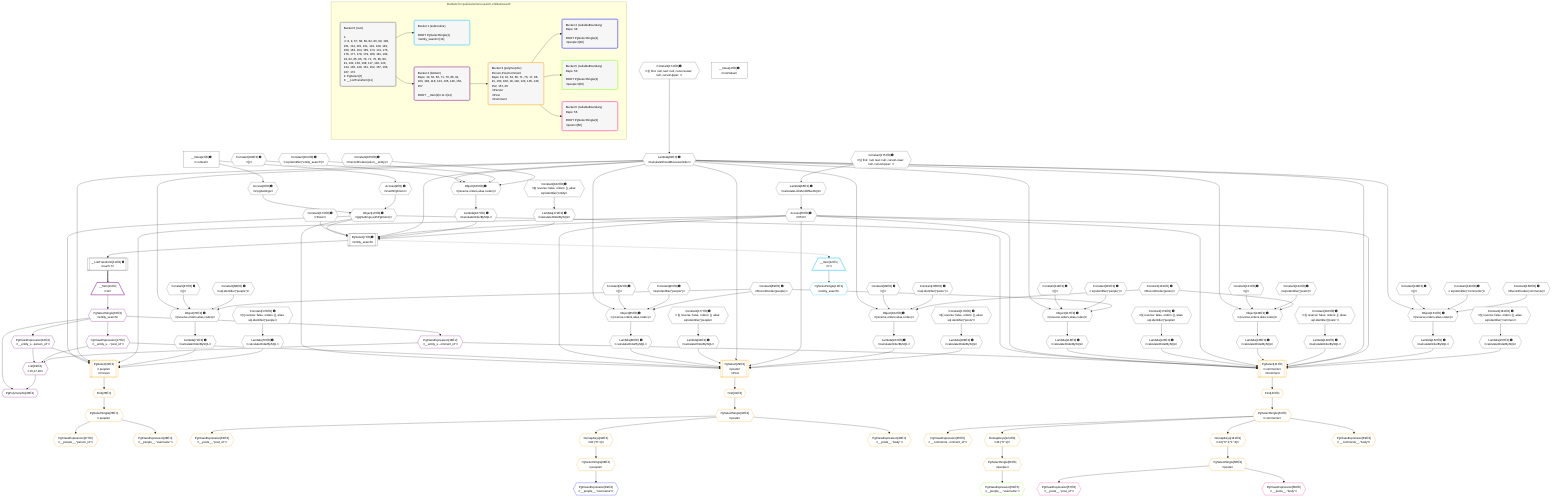 %%{init: {'themeVariables': { 'fontSize': '12px'}}}%%
graph TD
    classDef path fill:#eee,stroke:#000,color:#000
    classDef plan fill:#fff,stroke-width:1px,color:#000
    classDef itemplan fill:#fff,stroke-width:2px,color:#000
    classDef unbatchedplan fill:#dff,stroke-width:1px,color:#000
    classDef sideeffectplan fill:#fcc,stroke-width:2px,color:#000
    classDef bucket fill:#f6f6f6,color:#000,stroke-width:2px,text-align:left


    %% plan dependencies
    PgSelect7[["PgSelect[7∈0] ➊<br />ᐸentity_searchᐳ"]]:::plan
    Object10{{"Object[10∈0] ➊<br />ᐸ{pgSettings,withPgClient}ᐳ"}}:::plan
    Constant173{{"Constant[173∈0] ➊<br />ᐸ'Dave'ᐳ"}}:::plan
    Lambda62{{"Lambda[62∈0] ➊<br />ᐸcalculateShouldReverseOrderᐳ"}}:::plan
    Access66{{"Access[66∈0] ➊<br />ᐸ65.0ᐳ"}}:::plan
    Lambda167{{"Lambda[167∈0] ➊<br />ᐸcalculateOrderBySQLᐳ"}}:::plan
    Lambda172{{"Lambda[172∈0] ➊<br />ᐸcalculateOrderBySQLᐳ"}}:::plan
    Object10 & Constant173 & Lambda62 & Access66 & Lambda167 & Lambda172 --> PgSelect7
    Object70{{"Object[70∈0] ➊<br />ᐸ{reverse,orders,alias,codec}ᐳ"}}:::plan
    Constant67{{"Constant[67∈0] ➊<br />ᐸ[]ᐳ"}}:::plan
    Constant68{{"Constant[68∈0] ➊<br />ᐸsql.identifier(”people”)ᐳ"}}:::plan
    Constant69{{"Constant[69∈0] ➊<br />ᐸRecordCodec(people)ᐳ"}}:::plan
    Lambda62 & Constant67 & Constant68 & Constant69 --> Object70
    Object85{{"Object[85∈0] ➊<br />ᐸ{reverse,orders,alias,codec}ᐳ"}}:::plan
    Constant82{{"Constant[82∈0] ➊<br />ᐸ[]ᐳ"}}:::plan
    Constant83{{"Constant[83∈0] ➊<br />ᐸsql.identifier(”people”)ᐳ"}}:::plan
    Lambda62 & Constant82 & Constant83 & Constant69 --> Object85
    Object102{{"Object[102∈0] ➊<br />ᐸ{reverse,orders,alias,codec}ᐳ"}}:::plan
    Constant99{{"Constant[99∈0] ➊<br />ᐸ[]ᐳ"}}:::plan
    Constant100{{"Constant[100∈0] ➊<br />ᐸsql.identifier(”posts”)ᐳ"}}:::plan
    Constant101{{"Constant[101∈0] ➊<br />ᐸRecordCodec(posts)ᐳ"}}:::plan
    Lambda62 & Constant99 & Constant100 & Constant101 --> Object102
    Object117{{"Object[117∈0] ➊<br />ᐸ{reverse,orders,alias,codec}ᐳ"}}:::plan
    Constant114{{"Constant[114∈0] ➊<br />ᐸ[]ᐳ"}}:::plan
    Constant115{{"Constant[115∈0] ➊<br />ᐸsql.identifier(”people”)ᐳ"}}:::plan
    Lambda62 & Constant114 & Constant115 & Constant69 --> Object117
    Object134{{"Object[134∈0] ➊<br />ᐸ{reverse,orders,alias,codec}ᐳ"}}:::plan
    Constant131{{"Constant[131∈0] ➊<br />ᐸ[]ᐳ"}}:::plan
    Constant132{{"Constant[132∈0] ➊<br />ᐸsql.identifier(”posts”)ᐳ"}}:::plan
    Lambda62 & Constant131 & Constant132 & Constant101 --> Object134
    Object151{{"Object[151∈0] ➊<br />ᐸ{reverse,orders,alias,codec}ᐳ"}}:::plan
    Constant148{{"Constant[148∈0] ➊<br />ᐸ[]ᐳ"}}:::plan
    Constant149{{"Constant[149∈0] ➊<br />ᐸsql.identifier(”comments”)ᐳ"}}:::plan
    Constant150{{"Constant[150∈0] ➊<br />ᐸRecordCodec(comments)ᐳ"}}:::plan
    Lambda62 & Constant148 & Constant149 & Constant150 --> Object151
    Object166{{"Object[166∈0] ➊<br />ᐸ{reverse,orders,alias,codec}ᐳ"}}:::plan
    Constant163{{"Constant[163∈0] ➊<br />ᐸ[]ᐳ"}}:::plan
    Constant164{{"Constant[164∈0] ➊<br />ᐸsql.identifier(”entity_search”)ᐳ"}}:::plan
    Constant165{{"Constant[165∈0] ➊<br />ᐸRecordCodec(union__entity)ᐳ"}}:::plan
    Lambda62 & Constant163 & Constant164 & Constant165 --> Object166
    Access8{{"Access[8∈0] ➊<br />ᐸ2.pgSettingsᐳ"}}:::plan
    Access9{{"Access[9∈0] ➊<br />ᐸ2.withPgClientᐳ"}}:::plan
    Access8 & Access9 --> Object10
    __Value2["__Value[2∈0] ➊<br />ᐸcontextᐳ"]:::plan
    __Value2 --> Access8
    __Value2 --> Access9
    __ListTransform11[["__ListTransform[11∈0] ➊<br />ᐸeach:7ᐳ"]]:::plan
    PgSelect7 --> __ListTransform11
    Constant174{{"Constant[174∈0] ➊<br />ᐸ§{ first: null, last: null, cursorLower: null, cursorUpper: ᐳ"}}:::plan
    Constant174 --> Lambda62
    Lambda65{{"Lambda[65∈0] ➊<br />ᐸcalculateLimitAndOffsetSQLᐳ"}}:::plan
    Constant175{{"Constant[175∈0] ➊<br />ᐸ§{ first: null, last: null, cursorLower: null, cursorUpper: ᐳ"}}:::plan
    Constant175 --> Lambda65
    Lambda65 --> Access66
    Lambda71{{"Lambda[71∈0] ➊<br />ᐸcalculateOrderBySQLᐳ"}}:::plan
    Object70 --> Lambda71
    Lambda76{{"Lambda[76∈0] ➊<br />ᐸcalculateOrderBySQLᐳ"}}:::plan
    Constant176{{"Constant[176∈0] ➊<br />ᐸ§{ reverse: false, orders: [], alias: sql.identifier(”peopleᐳ"}}:::plan
    Constant176 --> Lambda76
    Lambda86{{"Lambda[86∈0] ➊<br />ᐸcalculateOrderBySQLᐳ"}}:::plan
    Object85 --> Lambda86
    Lambda91{{"Lambda[91∈0] ➊<br />ᐸcalculateOrderBySQLᐳ"}}:::plan
    Constant177{{"Constant[177∈0] ➊<br />ᐸ§{ reverse: false, orders: [], alias: sql.identifier(”peopleᐳ"}}:::plan
    Constant177 --> Lambda91
    Lambda103{{"Lambda[103∈0] ➊<br />ᐸcalculateOrderBySQLᐳ"}}:::plan
    Object102 --> Lambda103
    Lambda108{{"Lambda[108∈0] ➊<br />ᐸcalculateOrderBySQLᐳ"}}:::plan
    Constant178{{"Constant[178∈0] ➊<br />ᐸ§{ reverse: false, orders: [], alias: sql.identifier(”posts”ᐳ"}}:::plan
    Constant178 --> Lambda108
    Lambda118{{"Lambda[118∈0] ➊<br />ᐸcalculateOrderBySQLᐳ"}}:::plan
    Object117 --> Lambda118
    Lambda123{{"Lambda[123∈0] ➊<br />ᐸcalculateOrderBySQLᐳ"}}:::plan
    Constant179{{"Constant[179∈0] ➊<br />ᐸ§{ reverse: false, orders: [], alias: sql.identifier(”peopleᐳ"}}:::plan
    Constant179 --> Lambda123
    Lambda135{{"Lambda[135∈0] ➊<br />ᐸcalculateOrderBySQLᐳ"}}:::plan
    Object134 --> Lambda135
    Lambda140{{"Lambda[140∈0] ➊<br />ᐸcalculateOrderBySQLᐳ"}}:::plan
    Constant180{{"Constant[180∈0] ➊<br />ᐸ§{ reverse: false, orders: [], alias: sql.identifier(”posts”ᐳ"}}:::plan
    Constant180 --> Lambda140
    Lambda152{{"Lambda[152∈0] ➊<br />ᐸcalculateOrderBySQLᐳ"}}:::plan
    Object151 --> Lambda152
    Lambda157{{"Lambda[157∈0] ➊<br />ᐸcalculateOrderBySQLᐳ"}}:::plan
    Constant181{{"Constant[181∈0] ➊<br />ᐸ§{ reverse: false, orders: [], alias: sql.identifier(”commenᐳ"}}:::plan
    Constant181 --> Lambda157
    Object166 --> Lambda167
    Constant182{{"Constant[182∈0] ➊<br />ᐸ§{ reverse: false, orders: [], alias: sql.identifier(”entityᐳ"}}:::plan
    Constant182 --> Lambda172
    __Value4["__Value[4∈0] ➊<br />ᐸrootValueᐳ"]:::plan
    __Item12[/"__Item[12∈1]<br />ᐸ7ᐳ"\]:::itemplan
    PgSelect7 -.-> __Item12
    PgSelectSingle13{{"PgSelectSingle[13∈1]<br />ᐸentity_searchᐳ"}}:::plan
    __Item12 --> PgSelectSingle13
    List19{{"List[19∈2]<br />ᐸ16,17,18ᐳ"}}:::plan
    PgClassExpression16{{"PgClassExpression[16∈2]<br />ᐸ__entity_s...person_id”ᐳ"}}:::plan
    PgClassExpression17{{"PgClassExpression[17∈2]<br />ᐸ__entity_s....”post_id”ᐳ"}}:::plan
    PgClassExpression18{{"PgClassExpression[18∈2]<br />ᐸ__entity_s...omment_id”ᐳ"}}:::plan
    PgClassExpression16 & PgClassExpression17 & PgClassExpression18 --> List19
    PgPolymorphic20{{"PgPolymorphic[20∈2]"}}:::plan
    PgSelectSingle15{{"PgSelectSingle[15∈2]<br />ᐸentity_searchᐳ"}}:::plan
    PgSelectSingle15 & List19 --> PgPolymorphic20
    __Item14[/"__Item[14∈2]<br />ᐸ11ᐳ"\]:::itemplan
    __ListTransform11 ==> __Item14
    __Item14 --> PgSelectSingle15
    PgSelectSingle15 --> PgClassExpression16
    PgSelectSingle15 --> PgClassExpression17
    PgSelectSingle15 --> PgClassExpression18
    PgSelect41[["PgSelect[41∈3]<br />ᐸcommentsᐳ<br />ᐳComment"]]:::plan
    Object10 & PgClassExpression18 & Access66 & Lambda118 & Lambda123 & Access66 & Lambda135 & Lambda140 & Lambda62 & Access66 & Lambda152 & Lambda157 --> PgSelect41
    PgSelect29[["PgSelect[29∈3]<br />ᐸpostsᐳ<br />ᐳPost"]]:::plan
    Object10 & PgClassExpression17 & Access66 & Lambda86 & Lambda91 & Lambda62 & Access66 & Lambda103 & Lambda108 --> PgSelect29
    PgSelect21[["PgSelect[21∈3]<br />ᐸpeopleᐳ<br />ᐳPerson"]]:::plan
    Object10 & PgClassExpression16 & Lambda62 & Access66 & Lambda71 & Lambda76 --> PgSelect21
    First25{{"First[25∈3]"}}:::plan
    PgSelect21 --> First25
    PgSelectSingle26{{"PgSelectSingle[26∈3]<br />ᐸpeopleᐳ"}}:::plan
    First25 --> PgSelectSingle26
    PgClassExpression27{{"PgClassExpression[27∈3]<br />ᐸ__people__.”person_id”ᐳ"}}:::plan
    PgSelectSingle26 --> PgClassExpression27
    PgClassExpression28{{"PgClassExpression[28∈3]<br />ᐸ__people__.”username”ᐳ"}}:::plan
    PgSelectSingle26 --> PgClassExpression28
    First31{{"First[31∈3]"}}:::plan
    PgSelect29 --> First31
    PgSelectSingle32{{"PgSelectSingle[32∈3]<br />ᐸpostsᐳ"}}:::plan
    First31 --> PgSelectSingle32
    PgClassExpression33{{"PgClassExpression[33∈3]<br />ᐸ__posts__.”post_id”ᐳ"}}:::plan
    PgSelectSingle32 --> PgClassExpression33
    PgSelectSingle38{{"PgSelectSingle[38∈3]<br />ᐸpeopleᐳ"}}:::plan
    RemapKeys92{{"RemapKeys[92∈3]<br />ᐸ32:{”0”:1}ᐳ"}}:::plan
    RemapKeys92 --> PgSelectSingle38
    PgClassExpression40{{"PgClassExpression[40∈3]<br />ᐸ__posts__.”body”ᐳ"}}:::plan
    PgSelectSingle32 --> PgClassExpression40
    First43{{"First[43∈3]"}}:::plan
    PgSelect41 --> First43
    PgSelectSingle44{{"PgSelectSingle[44∈3]<br />ᐸcommentsᐳ"}}:::plan
    First43 --> PgSelectSingle44
    PgClassExpression45{{"PgClassExpression[45∈3]<br />ᐸ__comments...omment_id”ᐳ"}}:::plan
    PgSelectSingle44 --> PgClassExpression45
    PgSelectSingle50{{"PgSelectSingle[50∈3]<br />ᐸpeopleᐳ"}}:::plan
    RemapKeys124{{"RemapKeys[124∈3]<br />ᐸ44:{”0”:1}ᐳ"}}:::plan
    RemapKeys124 --> PgSelectSingle50
    PgSelectSingle56{{"PgSelectSingle[56∈3]<br />ᐸpostsᐳ"}}:::plan
    RemapKeys141{{"RemapKeys[141∈3]<br />ᐸ44:{”0”:2,”1”:3}ᐳ"}}:::plan
    RemapKeys141 --> PgSelectSingle56
    PgClassExpression59{{"PgClassExpression[59∈3]<br />ᐸ__comments__.”body”ᐳ"}}:::plan
    PgSelectSingle44 --> PgClassExpression59
    PgSelectSingle32 --> RemapKeys92
    PgSelectSingle44 --> RemapKeys124
    PgSelectSingle44 --> RemapKeys141
    PgClassExpression39{{"PgClassExpression[39∈4]<br />ᐸ__people__.”username”ᐳ"}}:::plan
    PgSelectSingle38 --> PgClassExpression39
    PgClassExpression51{{"PgClassExpression[51∈5]<br />ᐸ__people__.”username”ᐳ"}}:::plan
    PgSelectSingle50 --> PgClassExpression51
    PgClassExpression57{{"PgClassExpression[57∈6]<br />ᐸ__posts__.”post_id”ᐳ"}}:::plan
    PgSelectSingle56 --> PgClassExpression57
    PgClassExpression58{{"PgClassExpression[58∈6]<br />ᐸ__posts__.”body”ᐳ"}}:::plan
    PgSelectSingle56 --> PgClassExpression58

    %% define steps

    subgraph "Buckets for queries/unions-search-entities/search"
    Bucket0("Bucket 0 (root)<br /><br />1: <br />ᐳ: 8, 9, 67, 68, 69, 82, 83, 99, 100, 101, 114, 115, 131, 132, 148, 149, 150, 163, 164, 165, 173, 174, 175, 176, 177, 178, 179, 180, 181, 182, 10, 62, 65, 66, 70, 71, 76, 85, 86, 91, 102, 103, 108, 117, 118, 123, 134, 135, 140, 151, 152, 157, 166, 167, 172<br />2: PgSelect[7]<br />3: __ListTransform[11]"):::bucket
    classDef bucket0 stroke:#696969
    class Bucket0,__Value2,__Value4,PgSelect7,Access8,Access9,Object10,__ListTransform11,Lambda62,Lambda65,Access66,Constant67,Constant68,Constant69,Object70,Lambda71,Lambda76,Constant82,Constant83,Object85,Lambda86,Lambda91,Constant99,Constant100,Constant101,Object102,Lambda103,Lambda108,Constant114,Constant115,Object117,Lambda118,Lambda123,Constant131,Constant132,Object134,Lambda135,Lambda140,Constant148,Constant149,Constant150,Object151,Lambda152,Lambda157,Constant163,Constant164,Constant165,Object166,Lambda167,Lambda172,Constant173,Constant174,Constant175,Constant176,Constant177,Constant178,Constant179,Constant180,Constant181,Constant182 bucket0
    Bucket1("Bucket 1 (subroutine)<br /><br />ROOT PgSelectSingle{1}ᐸentity_searchᐳ[13]"):::bucket
    classDef bucket1 stroke:#00bfff
    class Bucket1,__Item12,PgSelectSingle13 bucket1
    Bucket2("Bucket 2 (listItem)<br />Deps: 10, 62, 66, 71, 76, 86, 91, 103, 108, 118, 123, 135, 140, 152, 157<br /><br />ROOT __Item{2}ᐸ11ᐳ[14]"):::bucket
    classDef bucket2 stroke:#7f007f
    class Bucket2,__Item14,PgSelectSingle15,PgClassExpression16,PgClassExpression17,PgClassExpression18,List19,PgPolymorphic20 bucket2
    Bucket3("Bucket 3 (polymorphic)<br />Person,Post,Comment<br />Deps: 10, 16, 62, 66, 71, 76, 17, 86, 91, 103, 108, 18, 118, 123, 135, 140, 152, 157, 20<br />ᐳPerson<br />ᐳPost<br />ᐳComment"):::bucket
    classDef bucket3 stroke:#ffa500
    class Bucket3,PgSelect21,First25,PgSelectSingle26,PgClassExpression27,PgClassExpression28,PgSelect29,First31,PgSelectSingle32,PgClassExpression33,PgSelectSingle38,PgClassExpression40,PgSelect41,First43,PgSelectSingle44,PgClassExpression45,PgSelectSingle50,PgSelectSingle56,PgClassExpression59,RemapKeys92,RemapKeys124,RemapKeys141 bucket3
    Bucket4("Bucket 4 (nullableBoundary)<br />Deps: 38<br /><br />ROOT PgSelectSingle{3}ᐸpeopleᐳ[38]"):::bucket
    classDef bucket4 stroke:#0000ff
    class Bucket4,PgClassExpression39 bucket4
    Bucket5("Bucket 5 (nullableBoundary)<br />Deps: 50<br /><br />ROOT PgSelectSingle{3}ᐸpeopleᐳ[50]"):::bucket
    classDef bucket5 stroke:#7fff00
    class Bucket5,PgClassExpression51 bucket5
    Bucket6("Bucket 6 (nullableBoundary)<br />Deps: 56<br /><br />ROOT PgSelectSingle{3}ᐸpostsᐳ[56]"):::bucket
    classDef bucket6 stroke:#ff1493
    class Bucket6,PgClassExpression57,PgClassExpression58 bucket6
    Bucket0 --> Bucket1 & Bucket2
    Bucket2 --> Bucket3
    Bucket3 --> Bucket4 & Bucket5 & Bucket6
    end